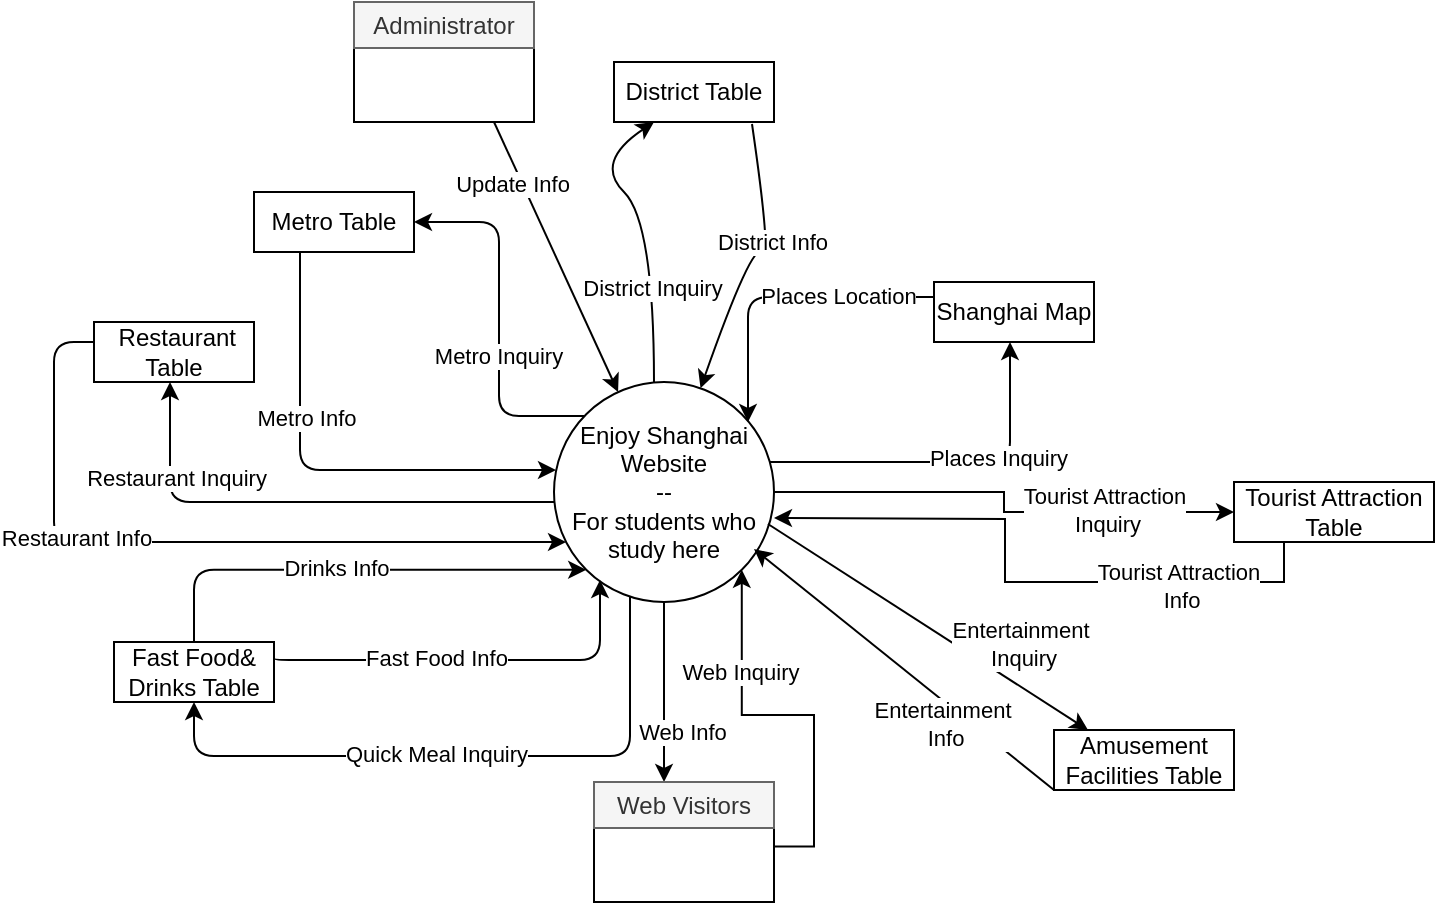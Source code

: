 <mxfile version="13.7.9" type="github">
  <diagram id="0x38cvvZ1bBZOAFDikBa" name="Page-1">
    <mxGraphModel dx="786" dy="546" grid="1" gridSize="10" guides="1" tooltips="1" connect="1" arrows="1" fold="1" page="1" pageScale="1" pageWidth="827" pageHeight="1169" math="0" shadow="0">
      <root>
        <mxCell id="0" />
        <mxCell id="1" parent="0" />
        <mxCell id="e6gerDq43n6z80vcDyS_-55" style="edgeStyle=orthogonalEdgeStyle;rounded=0;orthogonalLoop=1;jettySize=auto;html=1;exitX=0.5;exitY=1;exitDx=0;exitDy=0;entryX=0.389;entryY=0;entryDx=0;entryDy=0;entryPerimeter=0;" edge="1" parent="1" source="e6gerDq43n6z80vcDyS_-1" target="e6gerDq43n6z80vcDyS_-52">
          <mxGeometry relative="1" as="geometry" />
        </mxCell>
        <mxCell id="e6gerDq43n6z80vcDyS_-61" style="edgeStyle=orthogonalEdgeStyle;rounded=0;orthogonalLoop=1;jettySize=auto;html=1;exitX=1;exitY=0.5;exitDx=0;exitDy=0;entryX=0;entryY=0.5;entryDx=0;entryDy=0;" edge="1" parent="1" source="e6gerDq43n6z80vcDyS_-1" target="e6gerDq43n6z80vcDyS_-60">
          <mxGeometry relative="1" as="geometry" />
        </mxCell>
        <mxCell id="e6gerDq43n6z80vcDyS_-1" value="Enjoy Shanghai Website&lt;br&gt;--&lt;br&gt;For students who study here" style="ellipse;whiteSpace=wrap;html=1;aspect=fixed;" vertex="1" parent="1">
          <mxGeometry x="330" y="260" width="110" height="110" as="geometry" />
        </mxCell>
        <mxCell id="e6gerDq43n6z80vcDyS_-7" value="" style="curved=1;endArrow=classic;html=1;" edge="1" parent="1">
          <mxGeometry width="50" height="50" relative="1" as="geometry">
            <mxPoint x="380" y="260" as="sourcePoint" />
            <mxPoint x="380" y="130" as="targetPoint" />
            <Array as="points">
              <mxPoint x="380" y="180" />
              <mxPoint x="350" y="150" />
            </Array>
          </mxGeometry>
        </mxCell>
        <mxCell id="e6gerDq43n6z80vcDyS_-18" value="District Inquiry" style="edgeLabel;resizable=0;html=1;align=center;verticalAlign=middle;" connectable="0" vertex="1" parent="1">
          <mxGeometry x="369.998" y="217.003" as="geometry">
            <mxPoint x="9" y="-4" as="offset" />
          </mxGeometry>
        </mxCell>
        <mxCell id="e6gerDq43n6z80vcDyS_-19" value="District Table" style="whiteSpace=wrap;html=1;gradientColor=#ffffff;" vertex="1" parent="1">
          <mxGeometry x="360" y="100" width="80" height="30" as="geometry" />
        </mxCell>
        <mxCell id="e6gerDq43n6z80vcDyS_-20" value="" style="curved=1;endArrow=classic;html=1;" edge="1" parent="1" target="e6gerDq43n6z80vcDyS_-1">
          <mxGeometry width="50" height="50" relative="1" as="geometry">
            <mxPoint x="429" y="131" as="sourcePoint" />
            <mxPoint x="429" y="280" as="targetPoint" />
            <Array as="points">
              <mxPoint x="439" y="200" />
              <mxPoint x="429" y="190" />
            </Array>
          </mxGeometry>
        </mxCell>
        <mxCell id="e6gerDq43n6z80vcDyS_-22" value="District Info" style="edgeLabel;resizable=0;html=1;align=center;verticalAlign=middle;" connectable="0" vertex="1" parent="1">
          <mxGeometry x="439.998" y="190.003" as="geometry">
            <mxPoint x="-1" as="offset" />
          </mxGeometry>
        </mxCell>
        <mxCell id="e6gerDq43n6z80vcDyS_-23" value="" style="edgeStyle=segmentEdgeStyle;endArrow=classic;html=1;exitX=1;exitY=0.364;exitDx=0;exitDy=0;exitPerimeter=0;" edge="1" parent="1">
          <mxGeometry width="50" height="50" relative="1" as="geometry">
            <mxPoint x="438" y="300.04" as="sourcePoint" />
            <mxPoint x="558" y="240" as="targetPoint" />
          </mxGeometry>
        </mxCell>
        <mxCell id="e6gerDq43n6z80vcDyS_-25" value="Shanghai Map" style="whiteSpace=wrap;html=1;gradientColor=#ffffff;" vertex="1" parent="1">
          <mxGeometry x="520" y="210" width="80" height="30" as="geometry" />
        </mxCell>
        <mxCell id="e6gerDq43n6z80vcDyS_-26" value="" style="edgeStyle=segmentEdgeStyle;endArrow=classic;html=1;exitX=0;exitY=0.25;exitDx=0;exitDy=0;" edge="1" parent="1" source="e6gerDq43n6z80vcDyS_-25">
          <mxGeometry width="50" height="50" relative="1" as="geometry">
            <mxPoint x="487" y="220" as="sourcePoint" />
            <mxPoint x="427" y="280" as="targetPoint" />
          </mxGeometry>
        </mxCell>
        <mxCell id="e6gerDq43n6z80vcDyS_-27" value="Places Inquiry" style="edgeLabel;resizable=0;html=1;align=center;verticalAlign=middle;" connectable="0" vertex="1" parent="1">
          <mxGeometry x="550.998" y="299.003" as="geometry">
            <mxPoint x="1" y="-1" as="offset" />
          </mxGeometry>
        </mxCell>
        <mxCell id="e6gerDq43n6z80vcDyS_-28" value="Places Location" style="edgeLabel;resizable=0;html=1;align=center;verticalAlign=middle;" connectable="0" vertex="1" parent="1">
          <mxGeometry x="470.998" y="218.003" as="geometry">
            <mxPoint x="1" y="-1" as="offset" />
          </mxGeometry>
        </mxCell>
        <mxCell id="e6gerDq43n6z80vcDyS_-29" value="" style="edgeStyle=elbowEdgeStyle;elbow=horizontal;endArrow=classic;html=1;" edge="1" parent="1">
          <mxGeometry width="50" height="50" relative="1" as="geometry">
            <mxPoint x="345" y="277" as="sourcePoint" />
            <mxPoint x="260" y="180" as="targetPoint" />
          </mxGeometry>
        </mxCell>
        <mxCell id="e6gerDq43n6z80vcDyS_-30" value="Metro Table" style="whiteSpace=wrap;html=1;gradientColor=#ffffff;" vertex="1" parent="1">
          <mxGeometry x="180" y="165" width="80" height="30" as="geometry" />
        </mxCell>
        <mxCell id="e6gerDq43n6z80vcDyS_-31" value="" style="edgeStyle=segmentEdgeStyle;endArrow=classic;html=1;" edge="1" parent="1">
          <mxGeometry width="50" height="50" relative="1" as="geometry">
            <mxPoint x="203" y="195" as="sourcePoint" />
            <mxPoint x="331" y="304" as="targetPoint" />
            <Array as="points">
              <mxPoint x="202.65" y="304.16" />
            </Array>
          </mxGeometry>
        </mxCell>
        <mxCell id="e6gerDq43n6z80vcDyS_-32" value="Metro Inquiry" style="edgeLabel;resizable=0;html=1;align=center;verticalAlign=middle;" connectable="0" vertex="1" parent="1">
          <mxGeometry x="560.998" y="309.003" as="geometry">
            <mxPoint x="-259" y="-62" as="offset" />
          </mxGeometry>
        </mxCell>
        <mxCell id="e6gerDq43n6z80vcDyS_-33" value="Metro Info" style="edgeLabel;resizable=0;html=1;align=center;verticalAlign=middle;" connectable="0" vertex="1" parent="1">
          <mxGeometry x="464.998" y="340.003" as="geometry">
            <mxPoint x="-259" y="-62" as="offset" />
          </mxGeometry>
        </mxCell>
        <mxCell id="e6gerDq43n6z80vcDyS_-34" value="" style="edgeStyle=segmentEdgeStyle;endArrow=classic;html=1;" edge="1" parent="1">
          <mxGeometry width="50" height="50" relative="1" as="geometry">
            <mxPoint x="330" y="320" as="sourcePoint" />
            <mxPoint x="138" y="260" as="targetPoint" />
          </mxGeometry>
        </mxCell>
        <mxCell id="e6gerDq43n6z80vcDyS_-35" value="&amp;nbsp;Restaurant Table" style="whiteSpace=wrap;html=1;gradientColor=#ffffff;" vertex="1" parent="1">
          <mxGeometry x="100" y="230" width="80" height="30" as="geometry" />
        </mxCell>
        <mxCell id="e6gerDq43n6z80vcDyS_-36" value="" style="edgeStyle=elbowEdgeStyle;elbow=horizontal;endArrow=classic;html=1;" edge="1" parent="1" target="e6gerDq43n6z80vcDyS_-1">
          <mxGeometry width="50" height="50" relative="1" as="geometry">
            <mxPoint x="100" y="240" as="sourcePoint" />
            <mxPoint x="290" y="360" as="targetPoint" />
            <Array as="points">
              <mxPoint x="80" y="340" />
              <mxPoint x="80" y="320" />
            </Array>
          </mxGeometry>
        </mxCell>
        <mxCell id="e6gerDq43n6z80vcDyS_-37" value="Restaurant Inquiry" style="edgeLabel;resizable=0;html=1;align=center;verticalAlign=middle;" connectable="0" vertex="1" parent="1">
          <mxGeometry x="399.998" y="370.003" as="geometry">
            <mxPoint x="-259" y="-62" as="offset" />
          </mxGeometry>
        </mxCell>
        <mxCell id="e6gerDq43n6z80vcDyS_-38" value="Restaurant Info" style="edgeLabel;resizable=0;html=1;align=center;verticalAlign=middle;" connectable="0" vertex="1" parent="1">
          <mxGeometry x="349.998" y="400.003" as="geometry">
            <mxPoint x="-259" y="-62" as="offset" />
          </mxGeometry>
        </mxCell>
        <mxCell id="e6gerDq43n6z80vcDyS_-40" value="" style="edgeStyle=elbowEdgeStyle;elbow=vertical;endArrow=classic;html=1;" edge="1" parent="1">
          <mxGeometry width="50" height="50" relative="1" as="geometry">
            <mxPoint x="368" y="367" as="sourcePoint" />
            <mxPoint x="150" y="420" as="targetPoint" />
            <Array as="points">
              <mxPoint x="388" y="447" />
            </Array>
          </mxGeometry>
        </mxCell>
        <mxCell id="e6gerDq43n6z80vcDyS_-41" value="Fast Food&amp;amp;&lt;br&gt;Drinks Table" style="whiteSpace=wrap;html=1;gradientColor=#ffffff;" vertex="1" parent="1">
          <mxGeometry x="110" y="390" width="80" height="30" as="geometry" />
        </mxCell>
        <mxCell id="e6gerDq43n6z80vcDyS_-42" value="" style="edgeStyle=segmentEdgeStyle;endArrow=classic;html=1;exitX=1;exitY=0.25;exitDx=0;exitDy=0;" edge="1" parent="1" source="e6gerDq43n6z80vcDyS_-41">
          <mxGeometry width="50" height="50" relative="1" as="geometry">
            <mxPoint x="303" y="399" as="sourcePoint" />
            <mxPoint x="353" y="359" as="targetPoint" />
            <Array as="points">
              <mxPoint x="190" y="399" />
              <mxPoint x="353" y="399" />
            </Array>
          </mxGeometry>
        </mxCell>
        <mxCell id="e6gerDq43n6z80vcDyS_-45" value="" style="edgeStyle=segmentEdgeStyle;endArrow=classic;html=1;entryX=0;entryY=1;entryDx=0;entryDy=0;" edge="1" parent="1" target="e6gerDq43n6z80vcDyS_-1">
          <mxGeometry width="50" height="50" relative="1" as="geometry">
            <mxPoint x="150" y="390" as="sourcePoint" />
            <mxPoint x="240" y="320" as="targetPoint" />
            <Array as="points">
              <mxPoint x="150" y="354" />
            </Array>
          </mxGeometry>
        </mxCell>
        <mxCell id="e6gerDq43n6z80vcDyS_-46" value="Quick Meal Inquiry" style="edgeLabel;resizable=0;html=1;align=center;verticalAlign=middle;" connectable="0" vertex="1" parent="1">
          <mxGeometry x="529.998" y="508.003" as="geometry">
            <mxPoint x="-259" y="-62" as="offset" />
          </mxGeometry>
        </mxCell>
        <mxCell id="e6gerDq43n6z80vcDyS_-47" value="Fast Food Info" style="edgeLabel;resizable=0;html=1;align=center;verticalAlign=middle;" connectable="0" vertex="1" parent="1">
          <mxGeometry x="529.998" y="460.003" as="geometry">
            <mxPoint x="-259" y="-62" as="offset" />
          </mxGeometry>
        </mxCell>
        <mxCell id="e6gerDq43n6z80vcDyS_-48" value="Drinks Info" style="edgeLabel;resizable=0;html=1;align=center;verticalAlign=middle;" connectable="0" vertex="1" parent="1">
          <mxGeometry x="479.998" y="415.003" as="geometry">
            <mxPoint x="-259" y="-62" as="offset" />
          </mxGeometry>
        </mxCell>
        <mxCell id="e6gerDq43n6z80vcDyS_-56" style="edgeStyle=orthogonalEdgeStyle;rounded=0;orthogonalLoop=1;jettySize=auto;html=1;exitX=1;exitY=0.25;exitDx=0;exitDy=0;entryX=1;entryY=1;entryDx=0;entryDy=0;" edge="1" parent="1" source="e6gerDq43n6z80vcDyS_-51" target="e6gerDq43n6z80vcDyS_-1">
          <mxGeometry relative="1" as="geometry" />
        </mxCell>
        <mxCell id="e6gerDq43n6z80vcDyS_-51" value="" style="whiteSpace=wrap;html=1;gradientColor=#ffffff;" vertex="1" parent="1">
          <mxGeometry x="350" y="483" width="90" height="37" as="geometry" />
        </mxCell>
        <mxCell id="e6gerDq43n6z80vcDyS_-52" value="Web Visitors" style="rounded=0;whiteSpace=wrap;html=1;fillColor=#f5f5f5;strokeColor=#666666;fontColor=#333333;" vertex="1" parent="1">
          <mxGeometry x="350" y="460" width="90" height="23" as="geometry" />
        </mxCell>
        <mxCell id="e6gerDq43n6z80vcDyS_-57" value="Web Info" style="edgeLabel;resizable=0;html=1;align=center;verticalAlign=middle;" connectable="0" vertex="1" parent="1">
          <mxGeometry x="652.998" y="497.003" as="geometry">
            <mxPoint x="-259" y="-62" as="offset" />
          </mxGeometry>
        </mxCell>
        <mxCell id="e6gerDq43n6z80vcDyS_-58" value="Web Inquiry" style="edgeLabel;resizable=0;html=1;align=center;verticalAlign=middle;" connectable="0" vertex="1" parent="1">
          <mxGeometry x="681.998" y="467.003" as="geometry">
            <mxPoint x="-259" y="-62" as="offset" />
          </mxGeometry>
        </mxCell>
        <mxCell id="e6gerDq43n6z80vcDyS_-59" value="Amusement &lt;br&gt;Facilities Table" style="whiteSpace=wrap;html=1;gradientColor=#ffffff;" vertex="1" parent="1">
          <mxGeometry x="580" y="434" width="90" height="30" as="geometry" />
        </mxCell>
        <mxCell id="e6gerDq43n6z80vcDyS_-62" style="edgeStyle=orthogonalEdgeStyle;rounded=0;orthogonalLoop=1;jettySize=auto;html=1;exitX=0.25;exitY=1;exitDx=0;exitDy=0;" edge="1" parent="1" source="e6gerDq43n6z80vcDyS_-60">
          <mxGeometry relative="1" as="geometry">
            <mxPoint x="440" y="328" as="targetPoint" />
          </mxGeometry>
        </mxCell>
        <mxCell id="e6gerDq43n6z80vcDyS_-60" value="Tourist Attraction &lt;br&gt;Table" style="whiteSpace=wrap;html=1;gradientColor=#ffffff;" vertex="1" parent="1">
          <mxGeometry x="670" y="310" width="100" height="30" as="geometry" />
        </mxCell>
        <mxCell id="e6gerDq43n6z80vcDyS_-63" value="Tourist Attraction&lt;br&gt;&amp;nbsp;Inquiry" style="edgeLabel;resizable=0;html=1;align=center;verticalAlign=middle;" connectable="0" vertex="1" parent="1">
          <mxGeometry x="610.998" y="327.003" as="geometry">
            <mxPoint x="-6" y="-3" as="offset" />
          </mxGeometry>
        </mxCell>
        <mxCell id="e6gerDq43n6z80vcDyS_-64" value="Tourist Attraction&lt;br&gt;&amp;nbsp;Info" style="edgeLabel;resizable=0;html=1;align=center;verticalAlign=middle;" connectable="0" vertex="1" parent="1">
          <mxGeometry x="607.998" y="325.003" as="geometry">
            <mxPoint x="34" y="37" as="offset" />
          </mxGeometry>
        </mxCell>
        <mxCell id="e6gerDq43n6z80vcDyS_-67" value="" style="endArrow=classic;html=1;" edge="1" parent="1">
          <mxGeometry width="50" height="50" relative="1" as="geometry">
            <mxPoint x="437" y="331" as="sourcePoint" />
            <mxPoint x="597" y="434" as="targetPoint" />
          </mxGeometry>
        </mxCell>
        <mxCell id="e6gerDq43n6z80vcDyS_-70" value="" style="endArrow=classic;html=1;exitX=0;exitY=1;exitDx=0;exitDy=0;" edge="1" parent="1" source="e6gerDq43n6z80vcDyS_-59">
          <mxGeometry width="50" height="50" relative="1" as="geometry">
            <mxPoint x="480" y="400" as="sourcePoint" />
            <mxPoint x="430" y="343.5" as="targetPoint" />
          </mxGeometry>
        </mxCell>
        <mxCell id="e6gerDq43n6z80vcDyS_-71" value="Entertainment&lt;br&gt;&amp;nbsp;Inquiry" style="edgeLabel;resizable=0;html=1;align=center;verticalAlign=middle;" connectable="0" vertex="1" parent="1">
          <mxGeometry x="568.998" y="394.003" as="geometry">
            <mxPoint x="-6" y="-3" as="offset" />
          </mxGeometry>
        </mxCell>
        <mxCell id="e6gerDq43n6z80vcDyS_-72" value="Entertainment&lt;br&gt;&amp;nbsp;Info" style="edgeLabel;resizable=0;html=1;align=center;verticalAlign=middle;" connectable="0" vertex="1" parent="1">
          <mxGeometry x="529.998" y="434.003" as="geometry">
            <mxPoint x="-6" y="-3" as="offset" />
          </mxGeometry>
        </mxCell>
        <mxCell id="e6gerDq43n6z80vcDyS_-73" value="" style="whiteSpace=wrap;html=1;gradientColor=#ffffff;" vertex="1" parent="1">
          <mxGeometry x="230" y="93" width="90" height="37" as="geometry" />
        </mxCell>
        <mxCell id="e6gerDq43n6z80vcDyS_-74" value="Administrator" style="rounded=0;whiteSpace=wrap;html=1;fillColor=#f5f5f5;strokeColor=#666666;fontColor=#333333;" vertex="1" parent="1">
          <mxGeometry x="230" y="70" width="90" height="23" as="geometry" />
        </mxCell>
        <mxCell id="e6gerDq43n6z80vcDyS_-77" value="" style="endArrow=classic;html=1;" edge="1" parent="1" target="e6gerDq43n6z80vcDyS_-1">
          <mxGeometry width="50" height="50" relative="1" as="geometry">
            <mxPoint x="300" y="130" as="sourcePoint" />
            <mxPoint x="350" y="210" as="targetPoint" />
          </mxGeometry>
        </mxCell>
        <mxCell id="e6gerDq43n6z80vcDyS_-78" value="Update Info" style="edgeLabel;resizable=0;html=1;align=center;verticalAlign=middle;" connectable="0" vertex="1" parent="1">
          <mxGeometry x="299.998" y="165.003" as="geometry">
            <mxPoint x="9" y="-4" as="offset" />
          </mxGeometry>
        </mxCell>
      </root>
    </mxGraphModel>
  </diagram>
</mxfile>
